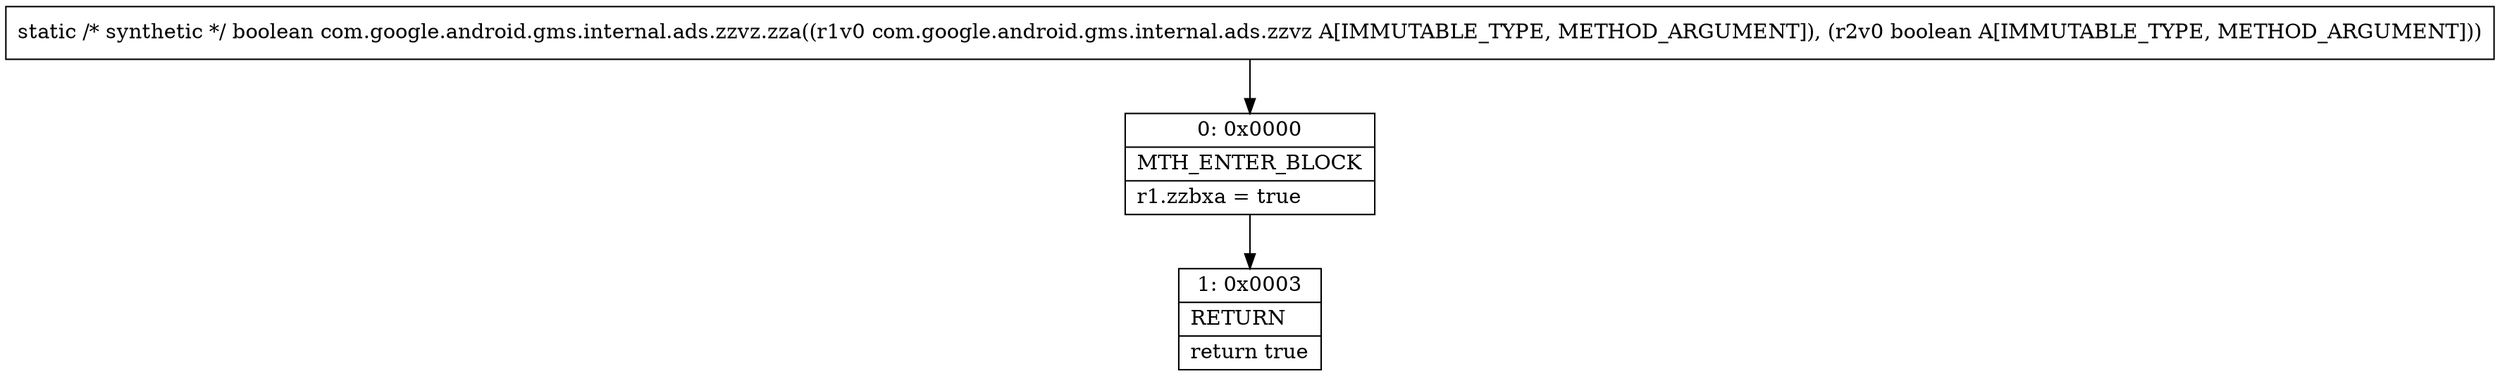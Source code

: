digraph "CFG forcom.google.android.gms.internal.ads.zzvz.zza(Lcom\/google\/android\/gms\/internal\/ads\/zzvz;Z)Z" {
Node_0 [shape=record,label="{0\:\ 0x0000|MTH_ENTER_BLOCK\l|r1.zzbxa = true\l}"];
Node_1 [shape=record,label="{1\:\ 0x0003|RETURN\l|return true\l}"];
MethodNode[shape=record,label="{static \/* synthetic *\/ boolean com.google.android.gms.internal.ads.zzvz.zza((r1v0 com.google.android.gms.internal.ads.zzvz A[IMMUTABLE_TYPE, METHOD_ARGUMENT]), (r2v0 boolean A[IMMUTABLE_TYPE, METHOD_ARGUMENT])) }"];
MethodNode -> Node_0;
Node_0 -> Node_1;
}

